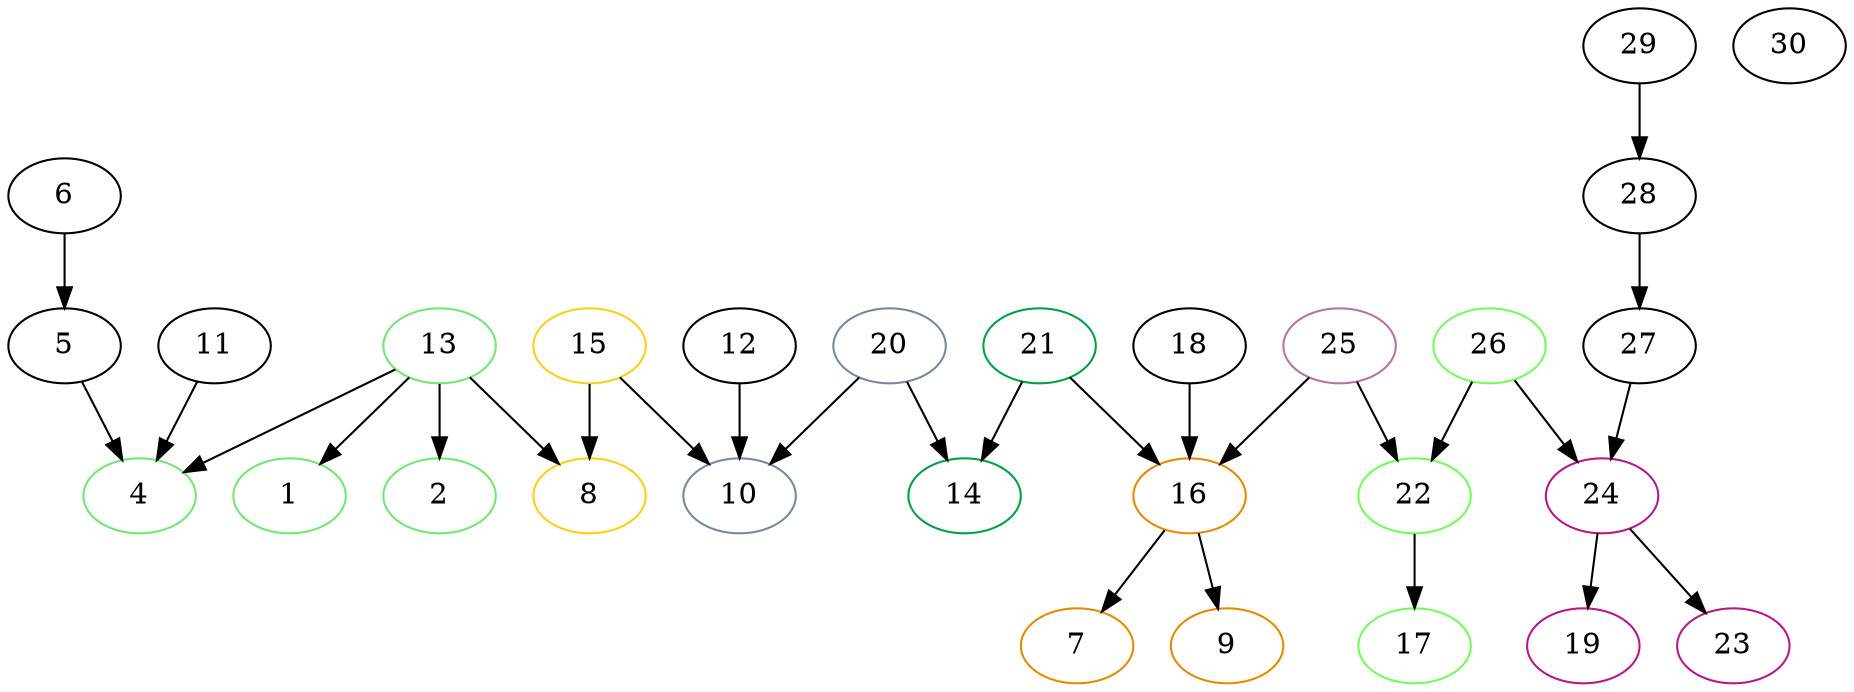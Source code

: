 digraph sample {
13 [color="#73e673"];
15 [color="#fdcf17"];
20 [color="#738aa1"];
21 [color="#00a145"];
25 [color="#b873a1"];
26 [color="#73fd5c"];
24 [color="#b8178a"];
16 [color="#e68a00"];
4 [color="#73e673"];
8 [color="#73e673"];
8 [color="#fdcf17"];
10 [color="#fdcf17"];
10 [color="#738aa1"];
14 [color="#738aa1"];
14 [color="#00a145"];
22 [color="#b873a1"];
22 [color="#73fd5c"];
19 [color="#b8178a"];
23 [color="#b8178a"];
17 [color="#b873a1"];
17 [color="#73fd5c"];
7 [color="#e68a00"];
9 [color="#e68a00"];
1 [color="#73e673"];
2 [color="#73e673"];
5 -> 4[color="black"];
6 -> 5[color="black"];
11 -> 4[color="black"];
12 -> 10[color="black"];
13 -> 1[color="black"];
13 -> 2[color="black"];
13 -> 4[color="black"];
13 -> 8[color="black"];
15 -> 8[color="black"];
15 -> 10[color="black"];
16 -> 7[color="black"];
16 -> 9[color="black"];
18 -> 16[color="black"];
20 -> 10[color="black"];
20 -> 14[color="black"];
21 -> 14[color="black"];
21 -> 16[color="black"];
22 -> 17[color="black"];
24 -> 19[color="black"];
24 -> 23[color="black"];
25 -> 16[color="black"];
25 -> 22[color="black"];
26 -> 22[color="black"];
26 -> 24[color="black"];
27 -> 24[color="black"];
28 -> 27[color="black"];
29 -> 28[color="black"];
30[color="black"];
}